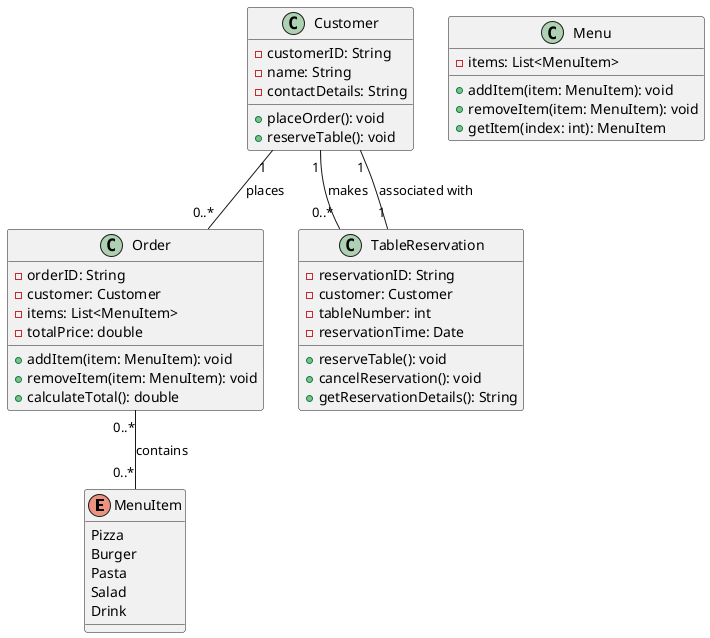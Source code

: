 @startuml

enum MenuItem {
  Pizza
  Burger
  Pasta
  Salad
  Drink
}

class Customer {
  -customerID: String
  -name: String
  -contactDetails: String
  +placeOrder(): void
  +reserveTable(): void
}

class Menu {
  -items: List<MenuItem>
  +addItem(item: MenuItem): void
  +removeItem(item: MenuItem): void
  +getItem(index: int): MenuItem
}

class Order {
  -orderID: String
  -customer: Customer
  -items: List<MenuItem>
  -totalPrice: double
  +addItem(item: MenuItem): void
  +removeItem(item: MenuItem): void
  +calculateTotal(): double
}

class TableReservation {
  -reservationID: String
  -customer: Customer
  -tableNumber: int
  -reservationTime: Date
  +reserveTable(): void
  +cancelReservation(): void
  +getReservationDetails(): String
}

Customer "1" -- "0..*" Order: places
Customer "1" -- "0..*" TableReservation: makes
Order "0..*" -- "0..*" MenuItem: contains
TableReservation "1" -- "1" Customer: associated with

@enduml